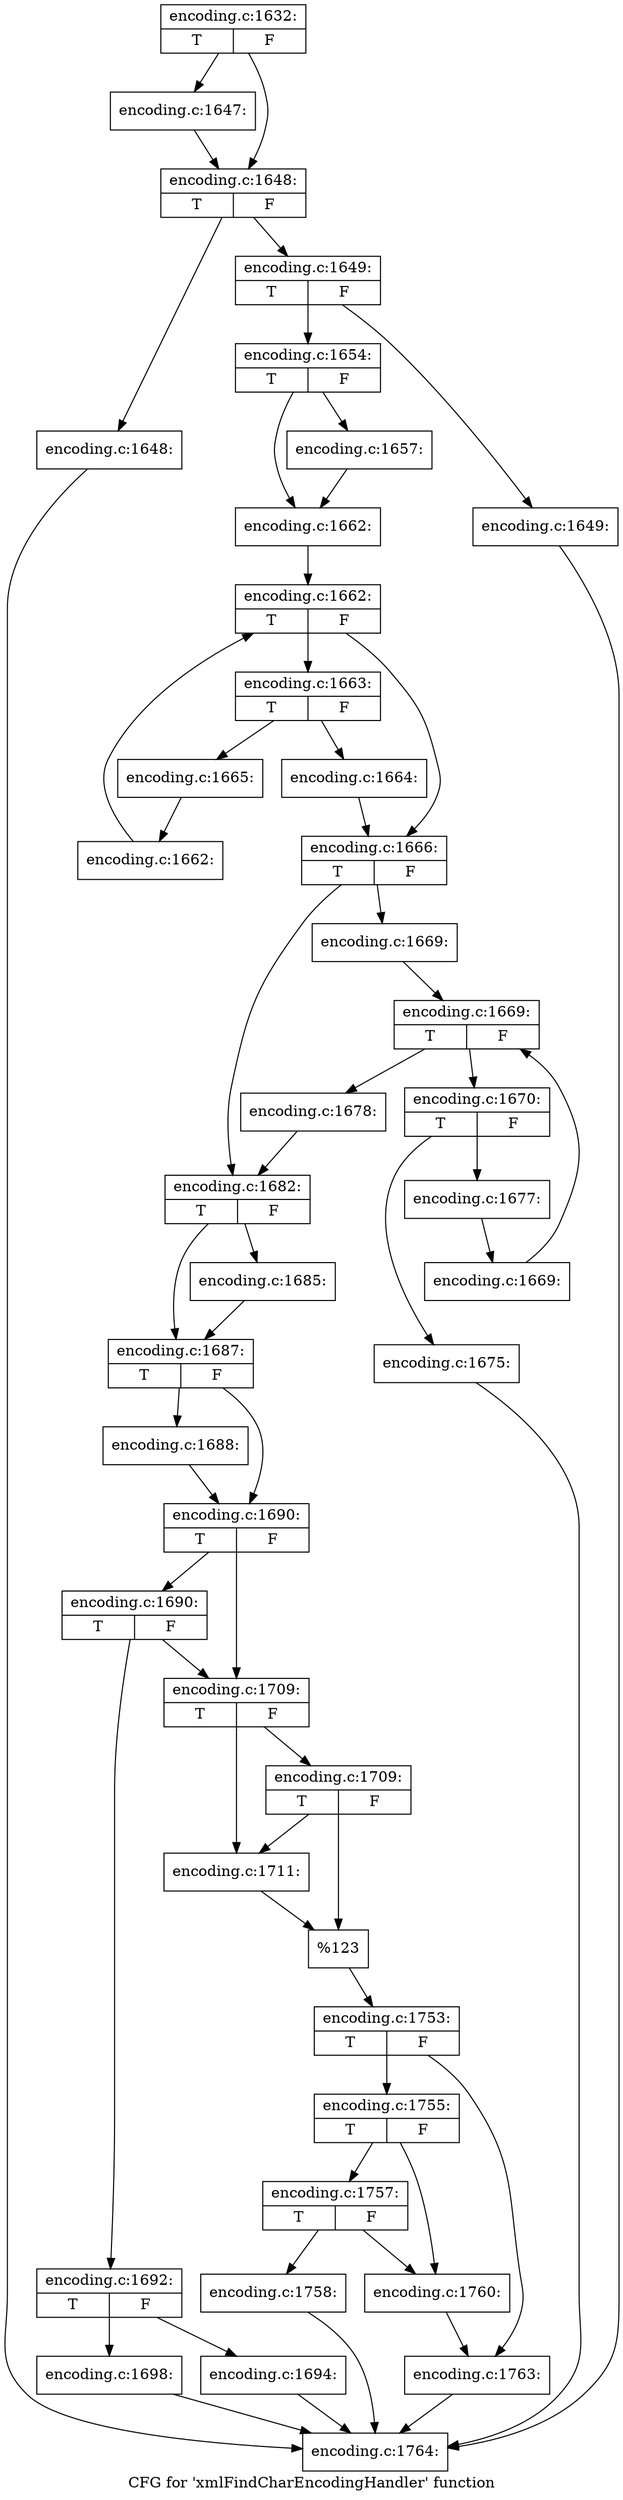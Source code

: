 digraph "CFG for 'xmlFindCharEncodingHandler' function" {
	label="CFG for 'xmlFindCharEncodingHandler' function";

	Node0x46ae950 [shape=record,label="{encoding.c:1632:|{<s0>T|<s1>F}}"];
	Node0x46ae950 -> Node0x46c3b20;
	Node0x46ae950 -> Node0x46c3b70;
	Node0x46c3b20 [shape=record,label="{encoding.c:1647:}"];
	Node0x46c3b20 -> Node0x46c3b70;
	Node0x46c3b70 [shape=record,label="{encoding.c:1648:|{<s0>T|<s1>F}}"];
	Node0x46c3b70 -> Node0x46c3f90;
	Node0x46c3b70 -> Node0x46c3fe0;
	Node0x46c3f90 [shape=record,label="{encoding.c:1648:}"];
	Node0x46c3f90 -> Node0x46c2190;
	Node0x46c3fe0 [shape=record,label="{encoding.c:1649:|{<s0>T|<s1>F}}"];
	Node0x46c3fe0 -> Node0x46c44d0;
	Node0x46c3fe0 -> Node0x46c4520;
	Node0x46c44d0 [shape=record,label="{encoding.c:1649:}"];
	Node0x46c44d0 -> Node0x46c2190;
	Node0x46c4520 [shape=record,label="{encoding.c:1654:|{<s0>T|<s1>F}}"];
	Node0x46c4520 -> Node0x46c4f30;
	Node0x46c4520 -> Node0x46c4f80;
	Node0x46c4f30 [shape=record,label="{encoding.c:1657:}"];
	Node0x46c4f30 -> Node0x46c4f80;
	Node0x46c4f80 [shape=record,label="{encoding.c:1662:}"];
	Node0x46c4f80 -> Node0x46c55a0;
	Node0x46c55a0 [shape=record,label="{encoding.c:1662:|{<s0>T|<s1>F}}"];
	Node0x46c55a0 -> Node0x46c5880;
	Node0x46c55a0 -> Node0x46c5400;
	Node0x46c5880 [shape=record,label="{encoding.c:1663:|{<s0>T|<s1>F}}"];
	Node0x46c5880 -> Node0x46c6140;
	Node0x46c5880 -> Node0x46c6190;
	Node0x46c6140 [shape=record,label="{encoding.c:1664:}"];
	Node0x46c6140 -> Node0x46c5400;
	Node0x46c6190 [shape=record,label="{encoding.c:1665:}"];
	Node0x46c6190 -> Node0x46c57f0;
	Node0x46c57f0 [shape=record,label="{encoding.c:1662:}"];
	Node0x46c57f0 -> Node0x46c55a0;
	Node0x46c5400 [shape=record,label="{encoding.c:1666:|{<s0>T|<s1>F}}"];
	Node0x46c5400 -> Node0x46c6ce0;
	Node0x46c5400 -> Node0x46c6d30;
	Node0x46c6ce0 [shape=record,label="{encoding.c:1669:}"];
	Node0x46c6ce0 -> Node0x46c7220;
	Node0x46c7220 [shape=record,label="{encoding.c:1669:|{<s0>T|<s1>F}}"];
	Node0x46c7220 -> Node0x46c74a0;
	Node0x46c7220 -> Node0x46c7080;
	Node0x46c74a0 [shape=record,label="{encoding.c:1670:|{<s0>T|<s1>F}}"];
	Node0x46c74a0 -> Node0x46c7890;
	Node0x46c74a0 -> Node0x46c7840;
	Node0x46c7840 [shape=record,label="{encoding.c:1675:}"];
	Node0x46c7840 -> Node0x46c2190;
	Node0x46c7890 [shape=record,label="{encoding.c:1677:}"];
	Node0x46c7890 -> Node0x46c7410;
	Node0x46c7410 [shape=record,label="{encoding.c:1669:}"];
	Node0x46c7410 -> Node0x46c7220;
	Node0x46c7080 [shape=record,label="{encoding.c:1678:}"];
	Node0x46c7080 -> Node0x46c6d30;
	Node0x46c6d30 [shape=record,label="{encoding.c:1682:|{<s0>T|<s1>F}}"];
	Node0x46c6d30 -> Node0x46c9060;
	Node0x46c6d30 -> Node0x46c9580;
	Node0x46c9060 [shape=record,label="{encoding.c:1685:}"];
	Node0x46c9060 -> Node0x46c9580;
	Node0x46c9580 [shape=record,label="{encoding.c:1687:|{<s0>T|<s1>F}}"];
	Node0x46c9580 -> Node0x46c9a80;
	Node0x46c9580 -> Node0x46c9ad0;
	Node0x46c9a80 [shape=record,label="{encoding.c:1688:}"];
	Node0x46c9a80 -> Node0x46c9ad0;
	Node0x46c9ad0 [shape=record,label="{encoding.c:1690:|{<s0>T|<s1>F}}"];
	Node0x46c9ad0 -> Node0x46ca2a0;
	Node0x46c9ad0 -> Node0x46ca250;
	Node0x46ca2a0 [shape=record,label="{encoding.c:1690:|{<s0>T|<s1>F}}"];
	Node0x46ca2a0 -> Node0x46ca1b0;
	Node0x46ca2a0 -> Node0x46ca250;
	Node0x46ca1b0 [shape=record,label="{encoding.c:1692:|{<s0>T|<s1>F}}"];
	Node0x46ca1b0 -> Node0x46cab30;
	Node0x46ca1b0 -> Node0x46cab80;
	Node0x46cab30 [shape=record,label="{encoding.c:1694:}"];
	Node0x46cab30 -> Node0x46c2190;
	Node0x46cab80 [shape=record,label="{encoding.c:1698:}"];
	Node0x46cab80 -> Node0x46c2190;
	Node0x46ca250 [shape=record,label="{encoding.c:1709:|{<s0>T|<s1>F}}"];
	Node0x46ca250 -> Node0x46cb3d0;
	Node0x46ca250 -> Node0x46cc8e0;
	Node0x46cc8e0 [shape=record,label="{encoding.c:1709:|{<s0>T|<s1>F}}"];
	Node0x46cc8e0 -> Node0x46cb3d0;
	Node0x46cc8e0 -> Node0x46cc890;
	Node0x46cb3d0 [shape=record,label="{encoding.c:1711:}"];
	Node0x46cb3d0 -> Node0x46cc890;
	Node0x46cc890 [shape=record,label="{%123}"];
	Node0x46cc890 -> Node0x46ca200;
	Node0x46ca200 [shape=record,label="{encoding.c:1753:|{<s0>T|<s1>F}}"];
	Node0x46ca200 -> Node0x46cd930;
	Node0x46ca200 -> Node0x46cd980;
	Node0x46cd930 [shape=record,label="{encoding.c:1755:|{<s0>T|<s1>F}}"];
	Node0x46cd930 -> Node0x46ce150;
	Node0x46cd930 -> Node0x46ce100;
	Node0x46ce150 [shape=record,label="{encoding.c:1757:|{<s0>T|<s1>F}}"];
	Node0x46ce150 -> Node0x46ce0b0;
	Node0x46ce150 -> Node0x46ce100;
	Node0x46ce0b0 [shape=record,label="{encoding.c:1758:}"];
	Node0x46ce0b0 -> Node0x46c2190;
	Node0x46ce100 [shape=record,label="{encoding.c:1760:}"];
	Node0x46ce100 -> Node0x46cd980;
	Node0x46cd980 [shape=record,label="{encoding.c:1763:}"];
	Node0x46cd980 -> Node0x46c2190;
	Node0x46c2190 [shape=record,label="{encoding.c:1764:}"];
}
